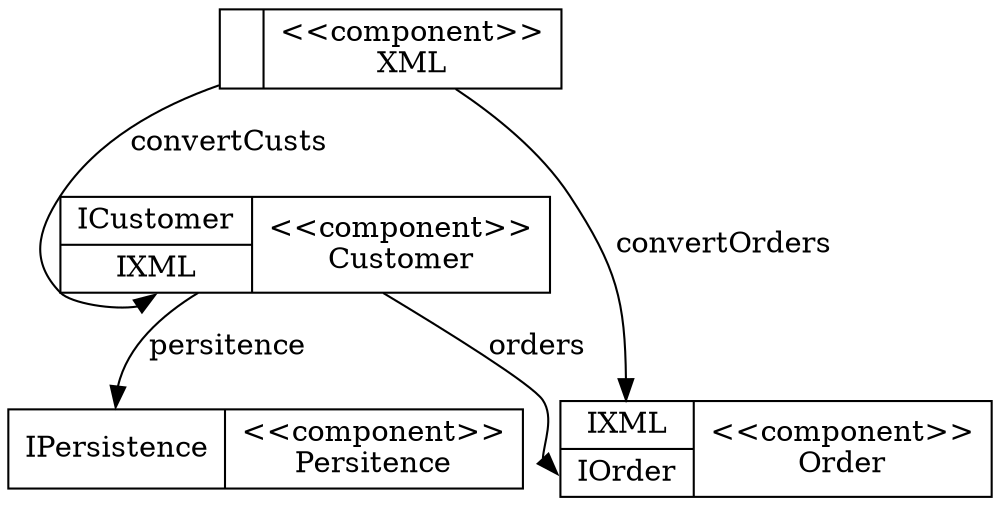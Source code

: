 digraph G {
  node [shape=record];
  Customer[label="{<ICustomer> ICustomer|<IXML> IXML} | \<\<component\>\>\nCustomer"];
  Customer -> Persitence:IPersistence [label="persitence"];
  Customer -> Order:IOrder [label="orders"];
  Order[label="{<IXML> IXML|<IOrder> IOrder} | \<\<component\>\>\nOrder"];
  
  Persitence[label="{<IPersistence> IPersistence} | \<\<component\>\>\nPersitence"];
  
  XML[label="{} | \<\<component\>\>\nXML"];
  XML -> Customer:IXML [label="convertCusts"];
  XML -> Order:IXML [label="convertOrders"];
}	
